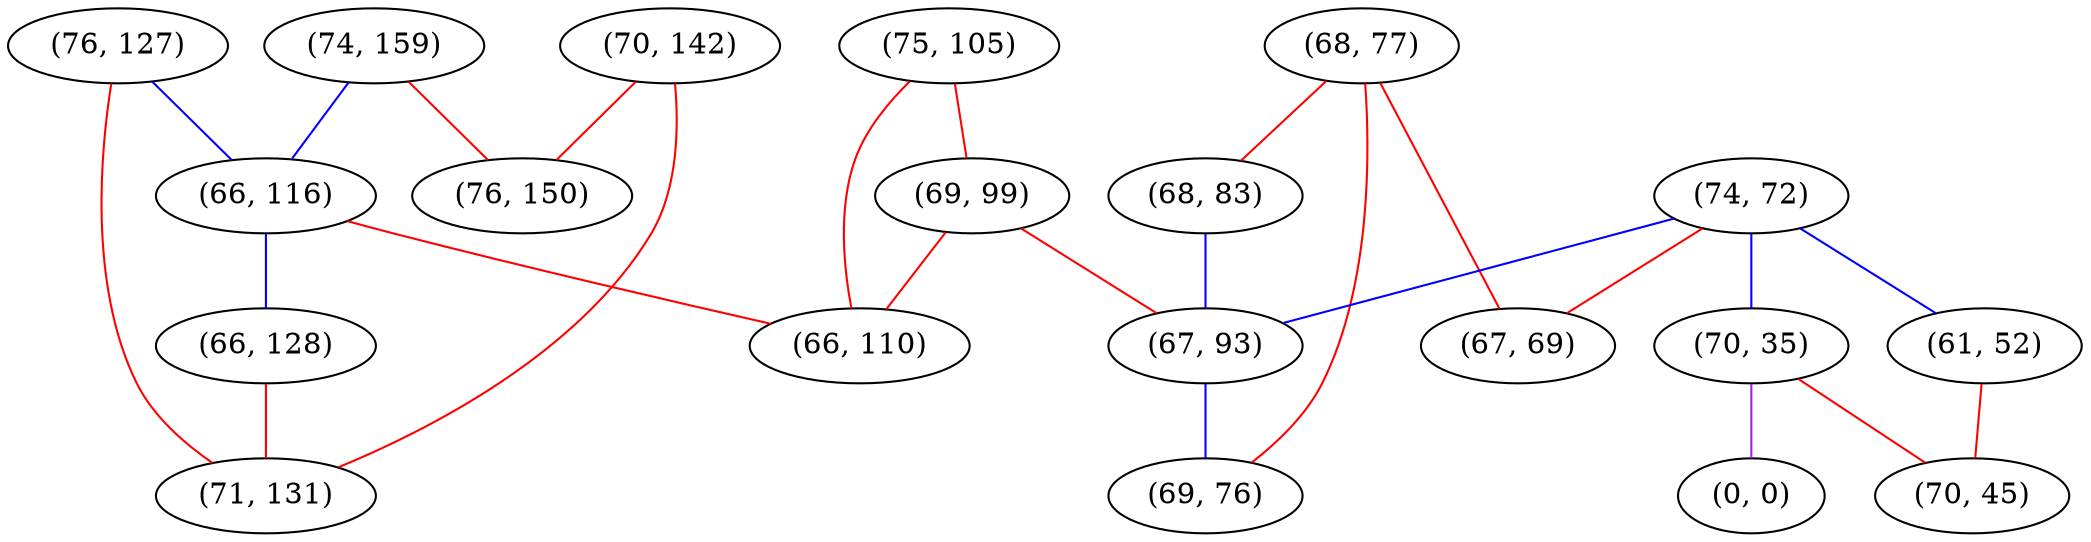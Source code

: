 graph "" {
"(74, 159)";
"(68, 77)";
"(76, 127)";
"(68, 83)";
"(74, 72)";
"(61, 52)";
"(75, 105)";
"(66, 116)";
"(70, 142)";
"(70, 35)";
"(66, 128)";
"(69, 99)";
"(0, 0)";
"(70, 45)";
"(67, 93)";
"(66, 110)";
"(76, 150)";
"(69, 76)";
"(71, 131)";
"(67, 69)";
"(74, 159)" -- "(76, 150)"  [color=red, key=0, weight=1];
"(74, 159)" -- "(66, 116)"  [color=blue, key=0, weight=3];
"(68, 77)" -- "(69, 76)"  [color=red, key=0, weight=1];
"(68, 77)" -- "(68, 83)"  [color=red, key=0, weight=1];
"(68, 77)" -- "(67, 69)"  [color=red, key=0, weight=1];
"(76, 127)" -- "(71, 131)"  [color=red, key=0, weight=1];
"(76, 127)" -- "(66, 116)"  [color=blue, key=0, weight=3];
"(68, 83)" -- "(67, 93)"  [color=blue, key=0, weight=3];
"(74, 72)" -- "(70, 35)"  [color=blue, key=0, weight=3];
"(74, 72)" -- "(61, 52)"  [color=blue, key=0, weight=3];
"(74, 72)" -- "(67, 93)"  [color=blue, key=0, weight=3];
"(74, 72)" -- "(67, 69)"  [color=red, key=0, weight=1];
"(61, 52)" -- "(70, 45)"  [color=red, key=0, weight=1];
"(75, 105)" -- "(66, 110)"  [color=red, key=0, weight=1];
"(75, 105)" -- "(69, 99)"  [color=red, key=0, weight=1];
"(66, 116)" -- "(66, 128)"  [color=blue, key=0, weight=3];
"(66, 116)" -- "(66, 110)"  [color=red, key=0, weight=1];
"(70, 142)" -- "(71, 131)"  [color=red, key=0, weight=1];
"(70, 142)" -- "(76, 150)"  [color=red, key=0, weight=1];
"(70, 35)" -- "(0, 0)"  [color=purple, key=0, weight=4];
"(70, 35)" -- "(70, 45)"  [color=red, key=0, weight=1];
"(66, 128)" -- "(71, 131)"  [color=red, key=0, weight=1];
"(69, 99)" -- "(66, 110)"  [color=red, key=0, weight=1];
"(69, 99)" -- "(67, 93)"  [color=red, key=0, weight=1];
"(67, 93)" -- "(69, 76)"  [color=blue, key=0, weight=3];
}
